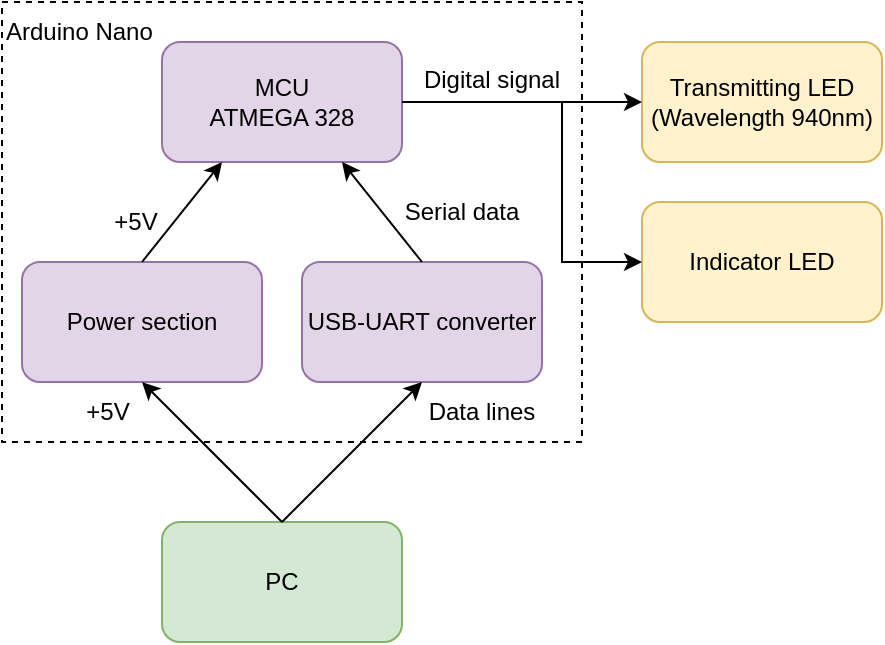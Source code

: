 <mxfile version="21.2.8" type="device">
  <diagram name="Page-1" id="iOzuim5B-xFB9BilxK9R">
    <mxGraphModel dx="956" dy="588" grid="1" gridSize="10" guides="1" tooltips="1" connect="1" arrows="1" fold="1" page="1" pageScale="1" pageWidth="850" pageHeight="1100" math="0" shadow="0">
      <root>
        <mxCell id="0" />
        <mxCell id="1" parent="0" />
        <mxCell id="qlw16a9uYmuw1I8KT2wR-6" value="" style="rounded=0;whiteSpace=wrap;html=1;fillColor=none;dashed=1;" vertex="1" parent="1">
          <mxGeometry x="70" y="210" width="290" height="220" as="geometry" />
        </mxCell>
        <mxCell id="qlw16a9uYmuw1I8KT2wR-1" value="MCU&lt;br&gt;ATMEGA 328" style="rounded=1;whiteSpace=wrap;html=1;fillColor=#e1d5e7;strokeColor=#9673a6;" vertex="1" parent="1">
          <mxGeometry x="150" y="230" width="120" height="60" as="geometry" />
        </mxCell>
        <mxCell id="qlw16a9uYmuw1I8KT2wR-2" value="PC" style="rounded=1;whiteSpace=wrap;html=1;fillColor=#d5e8d4;strokeColor=#82b366;" vertex="1" parent="1">
          <mxGeometry x="150" y="470" width="120" height="60" as="geometry" />
        </mxCell>
        <mxCell id="qlw16a9uYmuw1I8KT2wR-3" value="USB-UART converter" style="rounded=1;whiteSpace=wrap;html=1;fillColor=#e1d5e7;strokeColor=#9673a6;" vertex="1" parent="1">
          <mxGeometry x="220" y="340" width="120" height="60" as="geometry" />
        </mxCell>
        <mxCell id="qlw16a9uYmuw1I8KT2wR-4" value="Power section" style="rounded=1;whiteSpace=wrap;html=1;fillColor=#e1d5e7;strokeColor=#9673a6;" vertex="1" parent="1">
          <mxGeometry x="80" y="340" width="120" height="60" as="geometry" />
        </mxCell>
        <mxCell id="qlw16a9uYmuw1I8KT2wR-5" value="Transmitting LED&lt;br&gt;(Wavelength 940nm)" style="rounded=1;whiteSpace=wrap;html=1;fillColor=#fff2cc;strokeColor=#d6b656;" vertex="1" parent="1">
          <mxGeometry x="390" y="230" width="120" height="60" as="geometry" />
        </mxCell>
        <mxCell id="qlw16a9uYmuw1I8KT2wR-7" value="" style="endArrow=classic;html=1;rounded=0;entryX=0.5;entryY=1;entryDx=0;entryDy=0;exitX=0.5;exitY=0;exitDx=0;exitDy=0;" edge="1" parent="1" source="qlw16a9uYmuw1I8KT2wR-2" target="qlw16a9uYmuw1I8KT2wR-3">
          <mxGeometry width="50" height="50" relative="1" as="geometry">
            <mxPoint x="200" y="470" as="sourcePoint" />
            <mxPoint x="250" y="420" as="targetPoint" />
          </mxGeometry>
        </mxCell>
        <mxCell id="qlw16a9uYmuw1I8KT2wR-8" value="" style="endArrow=classic;html=1;rounded=0;entryX=0.5;entryY=1;entryDx=0;entryDy=0;exitX=0.5;exitY=0;exitDx=0;exitDy=0;" edge="1" parent="1" source="qlw16a9uYmuw1I8KT2wR-2" target="qlw16a9uYmuw1I8KT2wR-4">
          <mxGeometry width="50" height="50" relative="1" as="geometry">
            <mxPoint x="190" y="460" as="sourcePoint" />
            <mxPoint x="190" y="400" as="targetPoint" />
          </mxGeometry>
        </mxCell>
        <mxCell id="qlw16a9uYmuw1I8KT2wR-9" value="Data lines" style="text;html=1;strokeColor=none;fillColor=none;align=center;verticalAlign=middle;whiteSpace=wrap;rounded=0;" vertex="1" parent="1">
          <mxGeometry x="280" y="400" width="60" height="30" as="geometry" />
        </mxCell>
        <mxCell id="qlw16a9uYmuw1I8KT2wR-10" value="+5V" style="text;html=1;strokeColor=none;fillColor=none;align=center;verticalAlign=middle;whiteSpace=wrap;rounded=0;" vertex="1" parent="1">
          <mxGeometry x="93" y="400" width="60" height="30" as="geometry" />
        </mxCell>
        <mxCell id="qlw16a9uYmuw1I8KT2wR-12" value="" style="endArrow=classic;html=1;rounded=0;entryX=0.75;entryY=1;entryDx=0;entryDy=0;" edge="1" parent="1" target="qlw16a9uYmuw1I8KT2wR-1">
          <mxGeometry width="50" height="50" relative="1" as="geometry">
            <mxPoint x="280" y="340" as="sourcePoint" />
            <mxPoint x="330" y="290" as="targetPoint" />
          </mxGeometry>
        </mxCell>
        <mxCell id="qlw16a9uYmuw1I8KT2wR-13" value="" style="endArrow=classic;html=1;rounded=0;entryX=0.25;entryY=1;entryDx=0;entryDy=0;exitX=0.5;exitY=0;exitDx=0;exitDy=0;" edge="1" parent="1" source="qlw16a9uYmuw1I8KT2wR-4" target="qlw16a9uYmuw1I8KT2wR-1">
          <mxGeometry width="50" height="50" relative="1" as="geometry">
            <mxPoint x="150" y="340" as="sourcePoint" />
            <mxPoint x="200" y="290" as="targetPoint" />
          </mxGeometry>
        </mxCell>
        <mxCell id="qlw16a9uYmuw1I8KT2wR-14" value="+5V" style="text;html=1;strokeColor=none;fillColor=none;align=center;verticalAlign=middle;whiteSpace=wrap;rounded=0;" vertex="1" parent="1">
          <mxGeometry x="107" y="305" width="60" height="30" as="geometry" />
        </mxCell>
        <mxCell id="qlw16a9uYmuw1I8KT2wR-16" value="Serial data" style="text;html=1;strokeColor=none;fillColor=none;align=center;verticalAlign=middle;whiteSpace=wrap;rounded=0;" vertex="1" parent="1">
          <mxGeometry x="270" y="300" width="60" height="30" as="geometry" />
        </mxCell>
        <mxCell id="qlw16a9uYmuw1I8KT2wR-17" value="" style="endArrow=classic;html=1;rounded=0;exitX=1;exitY=0.5;exitDx=0;exitDy=0;" edge="1" parent="1" source="qlw16a9uYmuw1I8KT2wR-1" target="qlw16a9uYmuw1I8KT2wR-5">
          <mxGeometry width="50" height="50" relative="1" as="geometry">
            <mxPoint x="350" y="370" as="sourcePoint" />
            <mxPoint x="400" y="320" as="targetPoint" />
          </mxGeometry>
        </mxCell>
        <mxCell id="qlw16a9uYmuw1I8KT2wR-18" value="Digital signal" style="text;html=1;strokeColor=none;fillColor=none;align=center;verticalAlign=middle;whiteSpace=wrap;rounded=0;" vertex="1" parent="1">
          <mxGeometry x="275" y="234" width="80" height="30" as="geometry" />
        </mxCell>
        <mxCell id="qlw16a9uYmuw1I8KT2wR-19" value="Arduino Nano" style="text;html=1;strokeColor=none;fillColor=none;align=left;verticalAlign=middle;whiteSpace=wrap;rounded=0;" vertex="1" parent="1">
          <mxGeometry x="70" y="210" width="85" height="30" as="geometry" />
        </mxCell>
        <mxCell id="qlw16a9uYmuw1I8KT2wR-20" value="Indicator LED" style="rounded=1;whiteSpace=wrap;html=1;fillColor=#fff2cc;strokeColor=#d6b656;" vertex="1" parent="1">
          <mxGeometry x="390" y="310" width="120" height="60" as="geometry" />
        </mxCell>
        <mxCell id="qlw16a9uYmuw1I8KT2wR-21" value="" style="endArrow=classic;html=1;rounded=0;entryX=0;entryY=0.5;entryDx=0;entryDy=0;" edge="1" parent="1" target="qlw16a9uYmuw1I8KT2wR-20">
          <mxGeometry width="50" height="50" relative="1" as="geometry">
            <mxPoint x="350" y="260" as="sourcePoint" />
            <mxPoint x="400" y="300" as="targetPoint" />
            <Array as="points">
              <mxPoint x="350" y="340" />
            </Array>
          </mxGeometry>
        </mxCell>
      </root>
    </mxGraphModel>
  </diagram>
</mxfile>

